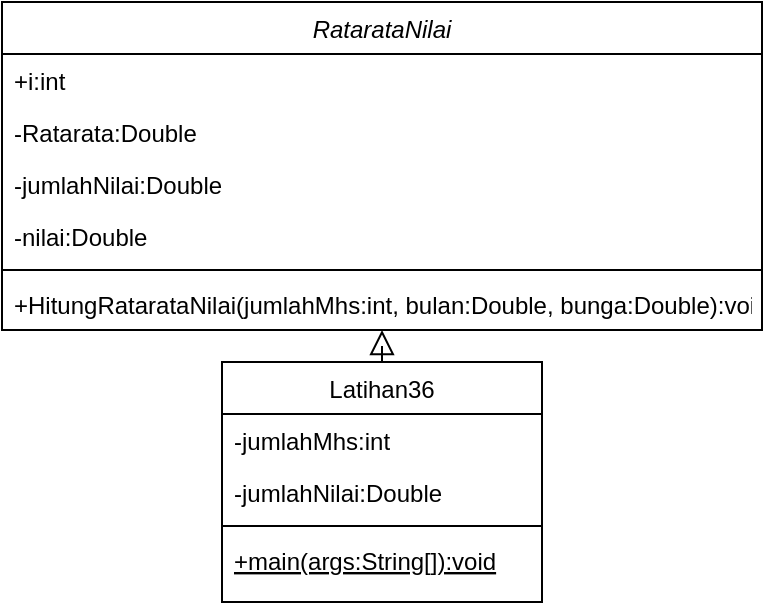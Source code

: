 <mxfile version="13.8.9-1" type="github">
  <diagram id="C5RBs43oDa-KdzZeNtuy" name="Page-1">
    <mxGraphModel dx="462" dy="761" grid="1" gridSize="10" guides="1" tooltips="1" connect="1" arrows="1" fold="1" page="1" pageScale="1" pageWidth="827" pageHeight="1169" math="0" shadow="0">
      <root>
        <mxCell id="WIyWlLk6GJQsqaUBKTNV-0" />
        <mxCell id="WIyWlLk6GJQsqaUBKTNV-1" parent="WIyWlLk6GJQsqaUBKTNV-0" />
        <mxCell id="FF0yNDdwQjvLZj3hmHpH-0" value="RatarataNilai" style="swimlane;fontStyle=2;align=center;verticalAlign=top;childLayout=stackLayout;horizontal=1;startSize=26;horizontalStack=0;resizeParent=1;resizeLast=0;collapsible=1;marginBottom=0;rounded=0;shadow=0;strokeWidth=1;" vertex="1" parent="WIyWlLk6GJQsqaUBKTNV-1">
          <mxGeometry x="220" y="180" width="380" height="164" as="geometry">
            <mxRectangle x="230" y="140" width="160" height="26" as="alternateBounds" />
          </mxGeometry>
        </mxCell>
        <mxCell id="FF0yNDdwQjvLZj3hmHpH-1" value="+i:int" style="text;align=left;verticalAlign=top;spacingLeft=4;spacingRight=4;overflow=hidden;rotatable=0;points=[[0,0.5],[1,0.5]];portConstraint=eastwest;rounded=0;shadow=0;html=0;" vertex="1" parent="FF0yNDdwQjvLZj3hmHpH-0">
          <mxGeometry y="26" width="380" height="26" as="geometry" />
        </mxCell>
        <mxCell id="FF0yNDdwQjvLZj3hmHpH-11" value="-Ratarata:Double" style="text;align=left;verticalAlign=top;spacingLeft=4;spacingRight=4;overflow=hidden;rotatable=0;points=[[0,0.5],[1,0.5]];portConstraint=eastwest;" vertex="1" parent="FF0yNDdwQjvLZj3hmHpH-0">
          <mxGeometry y="52" width="380" height="26" as="geometry" />
        </mxCell>
        <mxCell id="FF0yNDdwQjvLZj3hmHpH-14" value="-jumlahNilai:Double" style="text;align=left;verticalAlign=top;spacingLeft=4;spacingRight=4;overflow=hidden;rotatable=0;points=[[0,0.5],[1,0.5]];portConstraint=eastwest;rounded=0;shadow=0;html=0;" vertex="1" parent="FF0yNDdwQjvLZj3hmHpH-0">
          <mxGeometry y="78" width="380" height="26" as="geometry" />
        </mxCell>
        <mxCell id="FF0yNDdwQjvLZj3hmHpH-12" value="-nilai:Double" style="text;align=left;verticalAlign=top;spacingLeft=4;spacingRight=4;overflow=hidden;rotatable=0;points=[[0,0.5],[1,0.5]];portConstraint=eastwest;rounded=0;shadow=0;html=0;" vertex="1" parent="FF0yNDdwQjvLZj3hmHpH-0">
          <mxGeometry y="104" width="380" height="26" as="geometry" />
        </mxCell>
        <mxCell id="FF0yNDdwQjvLZj3hmHpH-2" value="" style="line;html=1;strokeWidth=1;align=left;verticalAlign=middle;spacingTop=-1;spacingLeft=3;spacingRight=3;rotatable=0;labelPosition=right;points=[];portConstraint=eastwest;" vertex="1" parent="FF0yNDdwQjvLZj3hmHpH-0">
          <mxGeometry y="130" width="380" height="8" as="geometry" />
        </mxCell>
        <mxCell id="FF0yNDdwQjvLZj3hmHpH-3" value="+HitungRatarataNilai(jumlahMhs:int, bulan:Double, bunga:Double):void" style="text;align=left;verticalAlign=top;spacingLeft=4;spacingRight=4;overflow=hidden;rotatable=0;points=[[0,0.5],[1,0.5]];portConstraint=eastwest;" vertex="1" parent="FF0yNDdwQjvLZj3hmHpH-0">
          <mxGeometry y="138" width="380" height="26" as="geometry" />
        </mxCell>
        <mxCell id="FF0yNDdwQjvLZj3hmHpH-4" value="Latihan36" style="swimlane;fontStyle=0;align=center;verticalAlign=top;childLayout=stackLayout;horizontal=1;startSize=26;horizontalStack=0;resizeParent=1;resizeLast=0;collapsible=1;marginBottom=0;rounded=0;shadow=0;strokeWidth=1;" vertex="1" parent="WIyWlLk6GJQsqaUBKTNV-1">
          <mxGeometry x="330" y="360" width="160" height="120" as="geometry">
            <mxRectangle x="130" y="380" width="160" height="26" as="alternateBounds" />
          </mxGeometry>
        </mxCell>
        <mxCell id="FF0yNDdwQjvLZj3hmHpH-13" value="-jumlahMhs:int" style="text;align=left;verticalAlign=top;spacingLeft=4;spacingRight=4;overflow=hidden;rotatable=0;points=[[0,0.5],[1,0.5]];portConstraint=eastwest;rounded=0;shadow=0;html=0;" vertex="1" parent="FF0yNDdwQjvLZj3hmHpH-4">
          <mxGeometry y="26" width="160" height="26" as="geometry" />
        </mxCell>
        <mxCell id="FF0yNDdwQjvLZj3hmHpH-7" value="-jumlahNilai:Double" style="text;align=left;verticalAlign=top;spacingLeft=4;spacingRight=4;overflow=hidden;rotatable=0;points=[[0,0.5],[1,0.5]];portConstraint=eastwest;rounded=0;shadow=0;html=0;" vertex="1" parent="FF0yNDdwQjvLZj3hmHpH-4">
          <mxGeometry y="52" width="160" height="26" as="geometry" />
        </mxCell>
        <mxCell id="FF0yNDdwQjvLZj3hmHpH-8" value="" style="line;html=1;strokeWidth=1;align=left;verticalAlign=middle;spacingTop=-1;spacingLeft=3;spacingRight=3;rotatable=0;labelPosition=right;points=[];portConstraint=eastwest;" vertex="1" parent="FF0yNDdwQjvLZj3hmHpH-4">
          <mxGeometry y="78" width="160" height="8" as="geometry" />
        </mxCell>
        <mxCell id="FF0yNDdwQjvLZj3hmHpH-9" value="+main(args:String[]):void" style="text;align=left;verticalAlign=top;spacingLeft=4;spacingRight=4;overflow=hidden;rotatable=0;points=[[0,0.5],[1,0.5]];portConstraint=eastwest;fontStyle=4" vertex="1" parent="FF0yNDdwQjvLZj3hmHpH-4">
          <mxGeometry y="86" width="160" height="18" as="geometry" />
        </mxCell>
        <mxCell id="FF0yNDdwQjvLZj3hmHpH-10" value="" style="endArrow=block;endSize=10;endFill=0;shadow=0;strokeWidth=1;rounded=0;edgeStyle=elbowEdgeStyle;elbow=vertical;" edge="1" parent="WIyWlLk6GJQsqaUBKTNV-1" source="FF0yNDdwQjvLZj3hmHpH-4" target="FF0yNDdwQjvLZj3hmHpH-0">
          <mxGeometry width="160" relative="1" as="geometry">
            <mxPoint x="200" y="203" as="sourcePoint" />
            <mxPoint x="200" y="203" as="targetPoint" />
          </mxGeometry>
        </mxCell>
      </root>
    </mxGraphModel>
  </diagram>
</mxfile>
